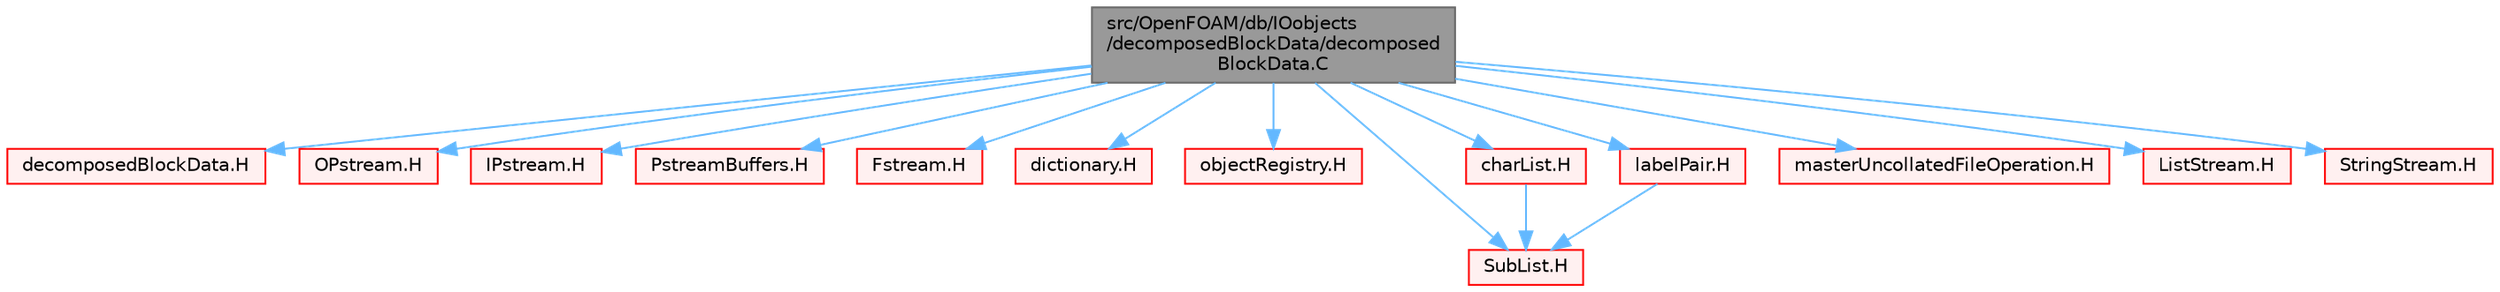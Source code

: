 digraph "src/OpenFOAM/db/IOobjects/decomposedBlockData/decomposedBlockData.C"
{
 // LATEX_PDF_SIZE
  bgcolor="transparent";
  edge [fontname=Helvetica,fontsize=10,labelfontname=Helvetica,labelfontsize=10];
  node [fontname=Helvetica,fontsize=10,shape=box,height=0.2,width=0.4];
  Node1 [id="Node000001",label="src/OpenFOAM/db/IOobjects\l/decomposedBlockData/decomposed\lBlockData.C",height=0.2,width=0.4,color="gray40", fillcolor="grey60", style="filled", fontcolor="black",tooltip=" "];
  Node1 -> Node2 [id="edge1_Node000001_Node000002",color="steelblue1",style="solid",tooltip=" "];
  Node2 [id="Node000002",label="decomposedBlockData.H",height=0.2,width=0.4,color="red", fillcolor="#FFF0F0", style="filled",URL="$decomposedBlockData_8H.html",tooltip=" "];
  Node1 -> Node159 [id="edge2_Node000001_Node000159",color="steelblue1",style="solid",tooltip=" "];
  Node159 [id="Node000159",label="OPstream.H",height=0.2,width=0.4,color="red", fillcolor="#FFF0F0", style="filled",URL="$OPstream_8H.html",tooltip=" "];
  Node1 -> Node163 [id="edge3_Node000001_Node000163",color="steelblue1",style="solid",tooltip=" "];
  Node163 [id="Node000163",label="IPstream.H",height=0.2,width=0.4,color="red", fillcolor="#FFF0F0", style="filled",URL="$IPstream_8H.html",tooltip=" "];
  Node1 -> Node162 [id="edge4_Node000001_Node000162",color="steelblue1",style="solid",tooltip=" "];
  Node162 [id="Node000162",label="PstreamBuffers.H",height=0.2,width=0.4,color="red", fillcolor="#FFF0F0", style="filled",URL="$PstreamBuffers_8H.html",tooltip=" "];
  Node1 -> Node165 [id="edge5_Node000001_Node000165",color="steelblue1",style="solid",tooltip=" "];
  Node165 [id="Node000165",label="Fstream.H",height=0.2,width=0.4,color="red", fillcolor="#FFF0F0", style="filled",URL="$Fstream_8H.html",tooltip=" "];
  Node1 -> Node170 [id="edge6_Node000001_Node000170",color="steelblue1",style="solid",tooltip=" "];
  Node170 [id="Node000170",label="dictionary.H",height=0.2,width=0.4,color="red", fillcolor="#FFF0F0", style="filled",URL="$dictionary_8H.html",tooltip=" "];
  Node1 -> Node181 [id="edge7_Node000001_Node000181",color="steelblue1",style="solid",tooltip=" "];
  Node181 [id="Node000181",label="objectRegistry.H",height=0.2,width=0.4,color="red", fillcolor="#FFF0F0", style="filled",URL="$objectRegistry_8H.html",tooltip=" "];
  Node1 -> Node102 [id="edge8_Node000001_Node000102",color="steelblue1",style="solid",tooltip=" "];
  Node102 [id="Node000102",label="SubList.H",height=0.2,width=0.4,color="red", fillcolor="#FFF0F0", style="filled",URL="$SubList_8H.html",tooltip=" "];
  Node1 -> Node189 [id="edge9_Node000001_Node000189",color="steelblue1",style="solid",tooltip=" "];
  Node189 [id="Node000189",label="charList.H",height=0.2,width=0.4,color="red", fillcolor="#FFF0F0", style="filled",URL="$charList_8H.html",tooltip=" "];
  Node189 -> Node102 [id="edge10_Node000189_Node000102",color="steelblue1",style="solid",tooltip=" "];
  Node1 -> Node142 [id="edge11_Node000001_Node000142",color="steelblue1",style="solid",tooltip=" "];
  Node142 [id="Node000142",label="labelPair.H",height=0.2,width=0.4,color="red", fillcolor="#FFF0F0", style="filled",URL="$labelPair_8H.html",tooltip=" "];
  Node142 -> Node102 [id="edge12_Node000142_Node000102",color="steelblue1",style="solid",tooltip=" "];
  Node1 -> Node190 [id="edge13_Node000001_Node000190",color="steelblue1",style="solid",tooltip=" "];
  Node190 [id="Node000190",label="masterUncollatedFileOperation.H",height=0.2,width=0.4,color="red", fillcolor="#FFF0F0", style="filled",URL="$masterUncollatedFileOperation_8H.html",tooltip=" "];
  Node1 -> Node199 [id="edge14_Node000001_Node000199",color="steelblue1",style="solid",tooltip=" "];
  Node199 [id="Node000199",label="ListStream.H",height=0.2,width=0.4,color="red", fillcolor="#FFF0F0", style="filled",URL="$ListStream_8H.html",tooltip="Input/output streams with managed List storage."];
  Node1 -> Node205 [id="edge15_Node000001_Node000205",color="steelblue1",style="solid",tooltip=" "];
  Node205 [id="Node000205",label="StringStream.H",height=0.2,width=0.4,color="red", fillcolor="#FFF0F0", style="filled",URL="$StringStream_8H.html",tooltip="Input/output from string buffers."];
}
